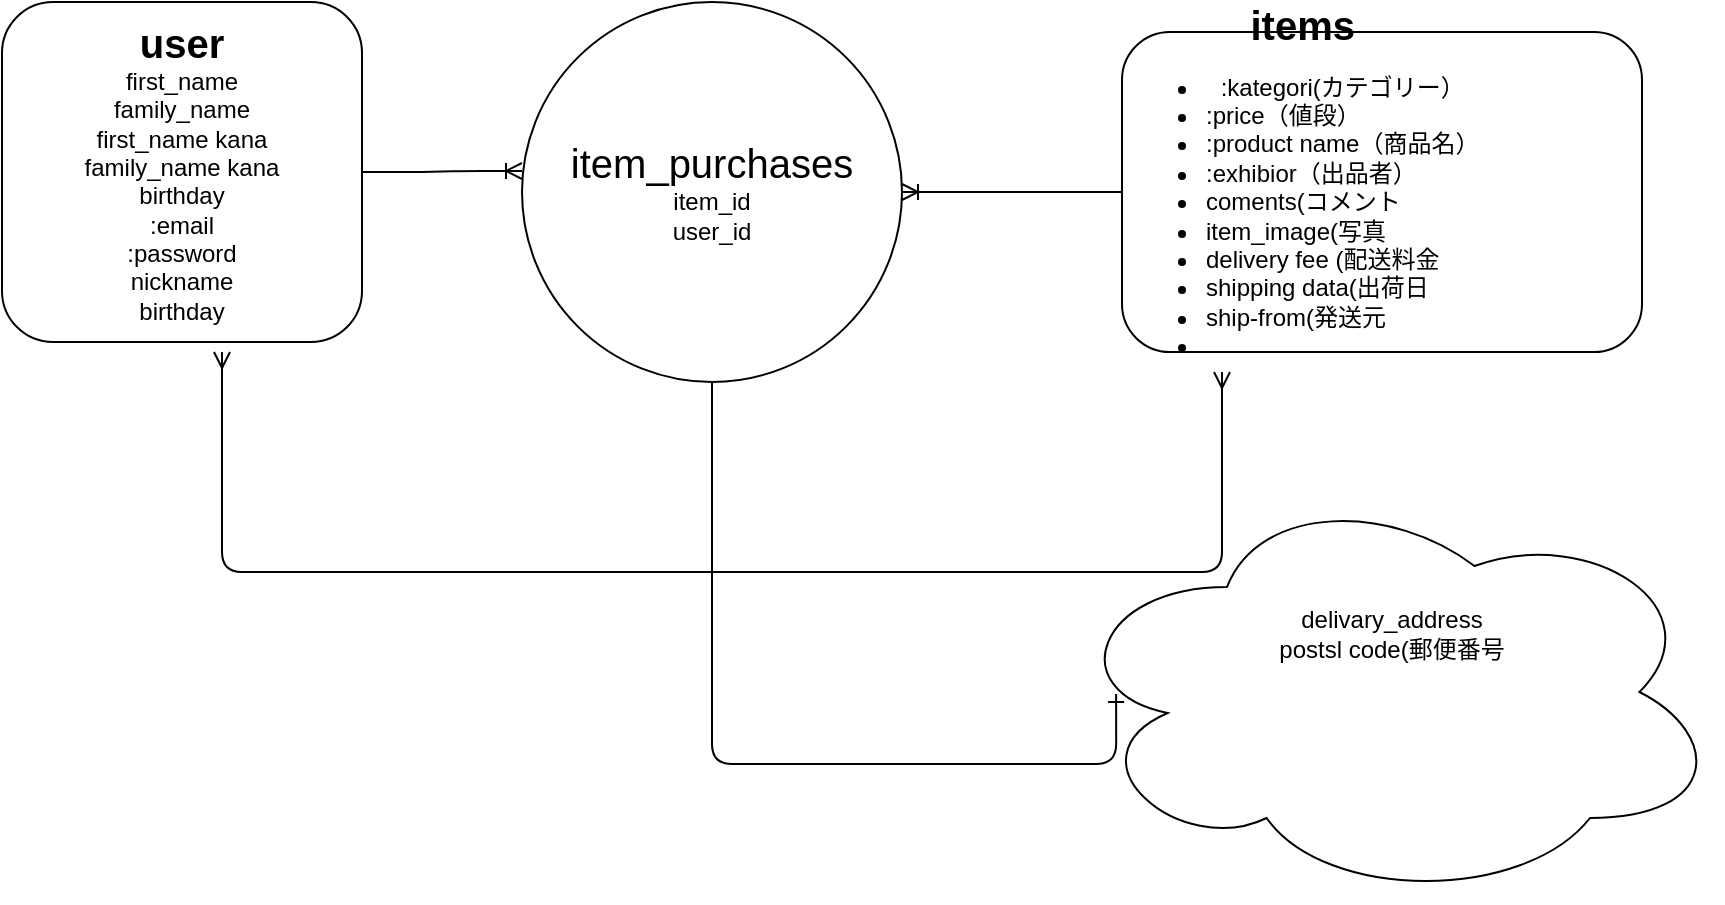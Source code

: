 <mxfile version="13.1.3">
    <diagram id="6hGFLwfOUW9BJ-s0fimq" name="Page-1">
        <mxGraphModel dx="410" dy="555" grid="1" gridSize="10" guides="1" tooltips="1" connect="0" arrows="0" fold="1" page="1" pageScale="1" pageWidth="827" pageHeight="1169" math="0" shadow="0">
            <root>
                <mxCell id="0"/>
                <mxCell id="1" parent="0"/>
                <mxCell id="5" value="&lt;b style=&quot;font-size: 20px&quot;&gt;user&lt;br&gt;&lt;/b&gt;first_name&lt;br&gt;family_name&lt;br&gt;first_name kana&lt;br&gt;family_name kana&lt;br&gt;birthday&lt;br&gt;:email&lt;br&gt;:password&lt;br&gt;nickname&lt;br&gt;birthday" style="rounded=1;whiteSpace=wrap;html=1;" vertex="1" parent="1">
                    <mxGeometry y="30" width="180" height="170" as="geometry"/>
                </mxCell>
                <mxCell id="8" value="&lt;span&gt;delivary_address&lt;br&gt;postsl code(郵便番号&lt;br&gt;&lt;br&gt;&lt;br&gt;&lt;br&gt;&lt;br&gt;&lt;/span&gt;" style="ellipse;shape=cloud;whiteSpace=wrap;html=1;" vertex="1" parent="1">
                    <mxGeometry x="530" y="270" width="330" height="210" as="geometry"/>
                </mxCell>
                <mxCell id="19" value="&lt;div style=&quot;text-align: center&quot;&gt;&lt;b&gt;&lt;font style=&quot;font-size: 20px&quot;&gt;items&lt;/font&gt;&lt;/b&gt;&lt;/div&gt;&lt;ul&gt;&lt;li style=&quot;text-align: center&quot;&gt;:kategori(カテゴリー）&lt;/li&gt;&lt;li&gt;:price（値段）&lt;/li&gt;&lt;li&gt;:product name（商品名）&lt;/li&gt;&lt;li&gt;:exhibior（出品者）&lt;/li&gt;&lt;li&gt;coments(コメント&lt;/li&gt;&lt;li&gt;item_image(写真&lt;/li&gt;&lt;li&gt;delivery fee (配送料金&lt;/li&gt;&lt;li&gt;shipping data(出荷日&lt;/li&gt;&lt;li&gt;ship-from(発送元&lt;/li&gt;&lt;li&gt;&lt;br&gt;&lt;/li&gt;&lt;/ul&gt;" style="rounded=1;whiteSpace=wrap;html=1;align=left;" vertex="1" parent="1">
                    <mxGeometry x="560" y="45" width="260" height="160" as="geometry"/>
                </mxCell>
                <mxCell id="21" value="&lt;font style=&quot;font-size: 20px&quot;&gt;item_purchases&lt;/font&gt;&lt;br&gt;item_id&lt;br&gt;user_id" style="ellipse;whiteSpace=wrap;html=1;aspect=fixed;align=center;" vertex="1" parent="1">
                    <mxGeometry x="260" y="30" width="190" height="190" as="geometry"/>
                </mxCell>
                <mxCell id="41" value="" style="fontSize=12;html=1;endArrow=ERoneToMany;" edge="1" parent="1" source="19">
                    <mxGeometry width="100" height="100" relative="1" as="geometry">
                        <mxPoint x="530" y="105" as="sourcePoint"/>
                        <mxPoint x="450" y="125" as="targetPoint"/>
                    </mxGeometry>
                </mxCell>
                <mxCell id="45" value="" style="edgeStyle=entityRelationEdgeStyle;fontSize=12;html=1;endArrow=ERoneToMany;" edge="1" parent="1">
                    <mxGeometry width="100" height="100" relative="1" as="geometry">
                        <mxPoint x="180" y="115" as="sourcePoint"/>
                        <mxPoint x="260" y="114.5" as="targetPoint"/>
                    </mxGeometry>
                </mxCell>
                <mxCell id="48" value="" style="edgeStyle=orthogonalEdgeStyle;fontSize=12;html=1;endArrow=ERmany;startArrow=ERmany;" edge="1" parent="1">
                    <mxGeometry width="100" height="100" relative="1" as="geometry">
                        <mxPoint x="110" y="205" as="sourcePoint"/>
                        <mxPoint x="610" y="215" as="targetPoint"/>
                        <Array as="points">
                            <mxPoint x="110" y="315"/>
                            <mxPoint x="610" y="315"/>
                        </Array>
                    </mxGeometry>
                </mxCell>
                <mxCell id="49" value="" style="edgeStyle=orthogonalEdgeStyle;fontSize=12;html=1;endArrow=ERone;endFill=1;exitX=0.5;exitY=1;exitDx=0;exitDy=0;entryX=0.082;entryY=0.505;entryDx=0;entryDy=0;entryPerimeter=0;" edge="1" parent="1" source="21" target="8">
                    <mxGeometry width="100" height="100" relative="1" as="geometry">
                        <mxPoint x="340" y="300" as="sourcePoint"/>
                        <mxPoint x="440" y="200" as="targetPoint"/>
                        <Array as="points">
                            <mxPoint x="355" y="411"/>
                        </Array>
                    </mxGeometry>
                </mxCell>
            </root>
        </mxGraphModel>
    </diagram>
</mxfile>